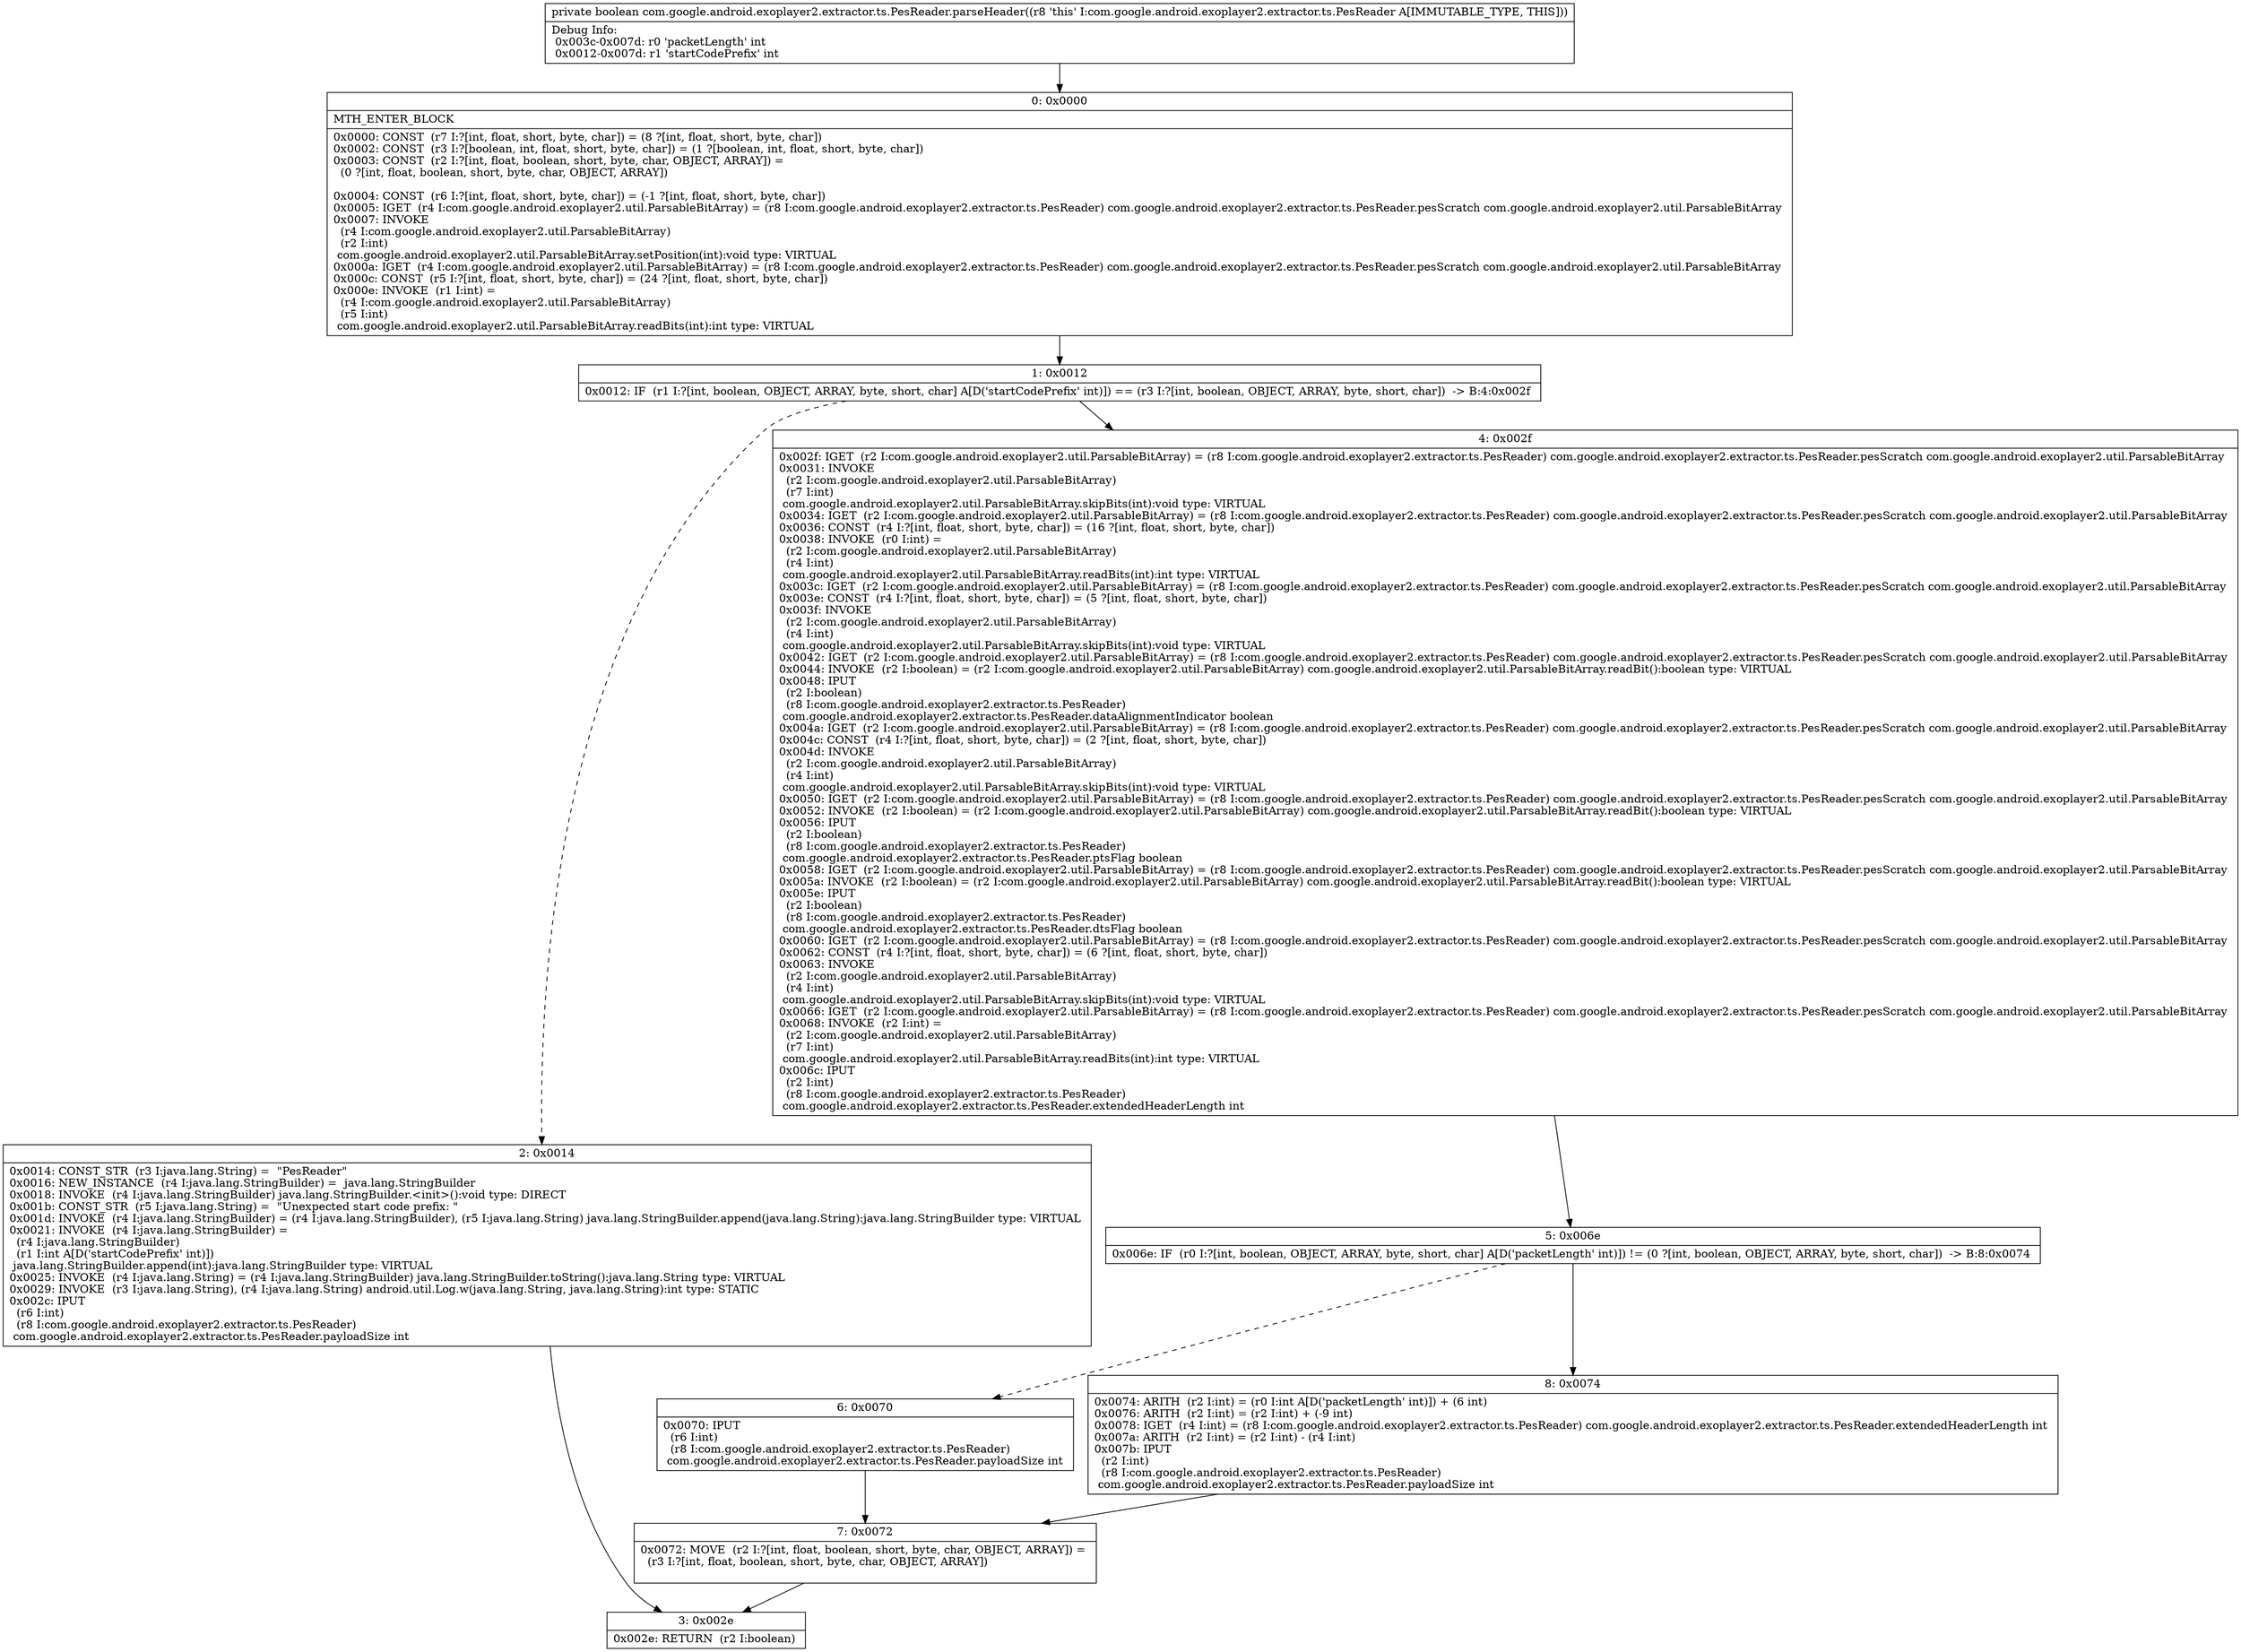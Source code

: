 digraph "CFG forcom.google.android.exoplayer2.extractor.ts.PesReader.parseHeader()Z" {
Node_0 [shape=record,label="{0\:\ 0x0000|MTH_ENTER_BLOCK\l|0x0000: CONST  (r7 I:?[int, float, short, byte, char]) = (8 ?[int, float, short, byte, char]) \l0x0002: CONST  (r3 I:?[boolean, int, float, short, byte, char]) = (1 ?[boolean, int, float, short, byte, char]) \l0x0003: CONST  (r2 I:?[int, float, boolean, short, byte, char, OBJECT, ARRAY]) = \l  (0 ?[int, float, boolean, short, byte, char, OBJECT, ARRAY])\l \l0x0004: CONST  (r6 I:?[int, float, short, byte, char]) = (\-1 ?[int, float, short, byte, char]) \l0x0005: IGET  (r4 I:com.google.android.exoplayer2.util.ParsableBitArray) = (r8 I:com.google.android.exoplayer2.extractor.ts.PesReader) com.google.android.exoplayer2.extractor.ts.PesReader.pesScratch com.google.android.exoplayer2.util.ParsableBitArray \l0x0007: INVOKE  \l  (r4 I:com.google.android.exoplayer2.util.ParsableBitArray)\l  (r2 I:int)\l com.google.android.exoplayer2.util.ParsableBitArray.setPosition(int):void type: VIRTUAL \l0x000a: IGET  (r4 I:com.google.android.exoplayer2.util.ParsableBitArray) = (r8 I:com.google.android.exoplayer2.extractor.ts.PesReader) com.google.android.exoplayer2.extractor.ts.PesReader.pesScratch com.google.android.exoplayer2.util.ParsableBitArray \l0x000c: CONST  (r5 I:?[int, float, short, byte, char]) = (24 ?[int, float, short, byte, char]) \l0x000e: INVOKE  (r1 I:int) = \l  (r4 I:com.google.android.exoplayer2.util.ParsableBitArray)\l  (r5 I:int)\l com.google.android.exoplayer2.util.ParsableBitArray.readBits(int):int type: VIRTUAL \l}"];
Node_1 [shape=record,label="{1\:\ 0x0012|0x0012: IF  (r1 I:?[int, boolean, OBJECT, ARRAY, byte, short, char] A[D('startCodePrefix' int)]) == (r3 I:?[int, boolean, OBJECT, ARRAY, byte, short, char])  \-\> B:4:0x002f \l}"];
Node_2 [shape=record,label="{2\:\ 0x0014|0x0014: CONST_STR  (r3 I:java.lang.String) =  \"PesReader\" \l0x0016: NEW_INSTANCE  (r4 I:java.lang.StringBuilder) =  java.lang.StringBuilder \l0x0018: INVOKE  (r4 I:java.lang.StringBuilder) java.lang.StringBuilder.\<init\>():void type: DIRECT \l0x001b: CONST_STR  (r5 I:java.lang.String) =  \"Unexpected start code prefix: \" \l0x001d: INVOKE  (r4 I:java.lang.StringBuilder) = (r4 I:java.lang.StringBuilder), (r5 I:java.lang.String) java.lang.StringBuilder.append(java.lang.String):java.lang.StringBuilder type: VIRTUAL \l0x0021: INVOKE  (r4 I:java.lang.StringBuilder) = \l  (r4 I:java.lang.StringBuilder)\l  (r1 I:int A[D('startCodePrefix' int)])\l java.lang.StringBuilder.append(int):java.lang.StringBuilder type: VIRTUAL \l0x0025: INVOKE  (r4 I:java.lang.String) = (r4 I:java.lang.StringBuilder) java.lang.StringBuilder.toString():java.lang.String type: VIRTUAL \l0x0029: INVOKE  (r3 I:java.lang.String), (r4 I:java.lang.String) android.util.Log.w(java.lang.String, java.lang.String):int type: STATIC \l0x002c: IPUT  \l  (r6 I:int)\l  (r8 I:com.google.android.exoplayer2.extractor.ts.PesReader)\l com.google.android.exoplayer2.extractor.ts.PesReader.payloadSize int \l}"];
Node_3 [shape=record,label="{3\:\ 0x002e|0x002e: RETURN  (r2 I:boolean) \l}"];
Node_4 [shape=record,label="{4\:\ 0x002f|0x002f: IGET  (r2 I:com.google.android.exoplayer2.util.ParsableBitArray) = (r8 I:com.google.android.exoplayer2.extractor.ts.PesReader) com.google.android.exoplayer2.extractor.ts.PesReader.pesScratch com.google.android.exoplayer2.util.ParsableBitArray \l0x0031: INVOKE  \l  (r2 I:com.google.android.exoplayer2.util.ParsableBitArray)\l  (r7 I:int)\l com.google.android.exoplayer2.util.ParsableBitArray.skipBits(int):void type: VIRTUAL \l0x0034: IGET  (r2 I:com.google.android.exoplayer2.util.ParsableBitArray) = (r8 I:com.google.android.exoplayer2.extractor.ts.PesReader) com.google.android.exoplayer2.extractor.ts.PesReader.pesScratch com.google.android.exoplayer2.util.ParsableBitArray \l0x0036: CONST  (r4 I:?[int, float, short, byte, char]) = (16 ?[int, float, short, byte, char]) \l0x0038: INVOKE  (r0 I:int) = \l  (r2 I:com.google.android.exoplayer2.util.ParsableBitArray)\l  (r4 I:int)\l com.google.android.exoplayer2.util.ParsableBitArray.readBits(int):int type: VIRTUAL \l0x003c: IGET  (r2 I:com.google.android.exoplayer2.util.ParsableBitArray) = (r8 I:com.google.android.exoplayer2.extractor.ts.PesReader) com.google.android.exoplayer2.extractor.ts.PesReader.pesScratch com.google.android.exoplayer2.util.ParsableBitArray \l0x003e: CONST  (r4 I:?[int, float, short, byte, char]) = (5 ?[int, float, short, byte, char]) \l0x003f: INVOKE  \l  (r2 I:com.google.android.exoplayer2.util.ParsableBitArray)\l  (r4 I:int)\l com.google.android.exoplayer2.util.ParsableBitArray.skipBits(int):void type: VIRTUAL \l0x0042: IGET  (r2 I:com.google.android.exoplayer2.util.ParsableBitArray) = (r8 I:com.google.android.exoplayer2.extractor.ts.PesReader) com.google.android.exoplayer2.extractor.ts.PesReader.pesScratch com.google.android.exoplayer2.util.ParsableBitArray \l0x0044: INVOKE  (r2 I:boolean) = (r2 I:com.google.android.exoplayer2.util.ParsableBitArray) com.google.android.exoplayer2.util.ParsableBitArray.readBit():boolean type: VIRTUAL \l0x0048: IPUT  \l  (r2 I:boolean)\l  (r8 I:com.google.android.exoplayer2.extractor.ts.PesReader)\l com.google.android.exoplayer2.extractor.ts.PesReader.dataAlignmentIndicator boolean \l0x004a: IGET  (r2 I:com.google.android.exoplayer2.util.ParsableBitArray) = (r8 I:com.google.android.exoplayer2.extractor.ts.PesReader) com.google.android.exoplayer2.extractor.ts.PesReader.pesScratch com.google.android.exoplayer2.util.ParsableBitArray \l0x004c: CONST  (r4 I:?[int, float, short, byte, char]) = (2 ?[int, float, short, byte, char]) \l0x004d: INVOKE  \l  (r2 I:com.google.android.exoplayer2.util.ParsableBitArray)\l  (r4 I:int)\l com.google.android.exoplayer2.util.ParsableBitArray.skipBits(int):void type: VIRTUAL \l0x0050: IGET  (r2 I:com.google.android.exoplayer2.util.ParsableBitArray) = (r8 I:com.google.android.exoplayer2.extractor.ts.PesReader) com.google.android.exoplayer2.extractor.ts.PesReader.pesScratch com.google.android.exoplayer2.util.ParsableBitArray \l0x0052: INVOKE  (r2 I:boolean) = (r2 I:com.google.android.exoplayer2.util.ParsableBitArray) com.google.android.exoplayer2.util.ParsableBitArray.readBit():boolean type: VIRTUAL \l0x0056: IPUT  \l  (r2 I:boolean)\l  (r8 I:com.google.android.exoplayer2.extractor.ts.PesReader)\l com.google.android.exoplayer2.extractor.ts.PesReader.ptsFlag boolean \l0x0058: IGET  (r2 I:com.google.android.exoplayer2.util.ParsableBitArray) = (r8 I:com.google.android.exoplayer2.extractor.ts.PesReader) com.google.android.exoplayer2.extractor.ts.PesReader.pesScratch com.google.android.exoplayer2.util.ParsableBitArray \l0x005a: INVOKE  (r2 I:boolean) = (r2 I:com.google.android.exoplayer2.util.ParsableBitArray) com.google.android.exoplayer2.util.ParsableBitArray.readBit():boolean type: VIRTUAL \l0x005e: IPUT  \l  (r2 I:boolean)\l  (r8 I:com.google.android.exoplayer2.extractor.ts.PesReader)\l com.google.android.exoplayer2.extractor.ts.PesReader.dtsFlag boolean \l0x0060: IGET  (r2 I:com.google.android.exoplayer2.util.ParsableBitArray) = (r8 I:com.google.android.exoplayer2.extractor.ts.PesReader) com.google.android.exoplayer2.extractor.ts.PesReader.pesScratch com.google.android.exoplayer2.util.ParsableBitArray \l0x0062: CONST  (r4 I:?[int, float, short, byte, char]) = (6 ?[int, float, short, byte, char]) \l0x0063: INVOKE  \l  (r2 I:com.google.android.exoplayer2.util.ParsableBitArray)\l  (r4 I:int)\l com.google.android.exoplayer2.util.ParsableBitArray.skipBits(int):void type: VIRTUAL \l0x0066: IGET  (r2 I:com.google.android.exoplayer2.util.ParsableBitArray) = (r8 I:com.google.android.exoplayer2.extractor.ts.PesReader) com.google.android.exoplayer2.extractor.ts.PesReader.pesScratch com.google.android.exoplayer2.util.ParsableBitArray \l0x0068: INVOKE  (r2 I:int) = \l  (r2 I:com.google.android.exoplayer2.util.ParsableBitArray)\l  (r7 I:int)\l com.google.android.exoplayer2.util.ParsableBitArray.readBits(int):int type: VIRTUAL \l0x006c: IPUT  \l  (r2 I:int)\l  (r8 I:com.google.android.exoplayer2.extractor.ts.PesReader)\l com.google.android.exoplayer2.extractor.ts.PesReader.extendedHeaderLength int \l}"];
Node_5 [shape=record,label="{5\:\ 0x006e|0x006e: IF  (r0 I:?[int, boolean, OBJECT, ARRAY, byte, short, char] A[D('packetLength' int)]) != (0 ?[int, boolean, OBJECT, ARRAY, byte, short, char])  \-\> B:8:0x0074 \l}"];
Node_6 [shape=record,label="{6\:\ 0x0070|0x0070: IPUT  \l  (r6 I:int)\l  (r8 I:com.google.android.exoplayer2.extractor.ts.PesReader)\l com.google.android.exoplayer2.extractor.ts.PesReader.payloadSize int \l}"];
Node_7 [shape=record,label="{7\:\ 0x0072|0x0072: MOVE  (r2 I:?[int, float, boolean, short, byte, char, OBJECT, ARRAY]) = \l  (r3 I:?[int, float, boolean, short, byte, char, OBJECT, ARRAY])\l \l}"];
Node_8 [shape=record,label="{8\:\ 0x0074|0x0074: ARITH  (r2 I:int) = (r0 I:int A[D('packetLength' int)]) + (6 int) \l0x0076: ARITH  (r2 I:int) = (r2 I:int) + (\-9 int) \l0x0078: IGET  (r4 I:int) = (r8 I:com.google.android.exoplayer2.extractor.ts.PesReader) com.google.android.exoplayer2.extractor.ts.PesReader.extendedHeaderLength int \l0x007a: ARITH  (r2 I:int) = (r2 I:int) \- (r4 I:int) \l0x007b: IPUT  \l  (r2 I:int)\l  (r8 I:com.google.android.exoplayer2.extractor.ts.PesReader)\l com.google.android.exoplayer2.extractor.ts.PesReader.payloadSize int \l}"];
MethodNode[shape=record,label="{private boolean com.google.android.exoplayer2.extractor.ts.PesReader.parseHeader((r8 'this' I:com.google.android.exoplayer2.extractor.ts.PesReader A[IMMUTABLE_TYPE, THIS]))  | Debug Info:\l  0x003c\-0x007d: r0 'packetLength' int\l  0x0012\-0x007d: r1 'startCodePrefix' int\l}"];
MethodNode -> Node_0;
Node_0 -> Node_1;
Node_1 -> Node_2[style=dashed];
Node_1 -> Node_4;
Node_2 -> Node_3;
Node_4 -> Node_5;
Node_5 -> Node_6[style=dashed];
Node_5 -> Node_8;
Node_6 -> Node_7;
Node_7 -> Node_3;
Node_8 -> Node_7;
}

